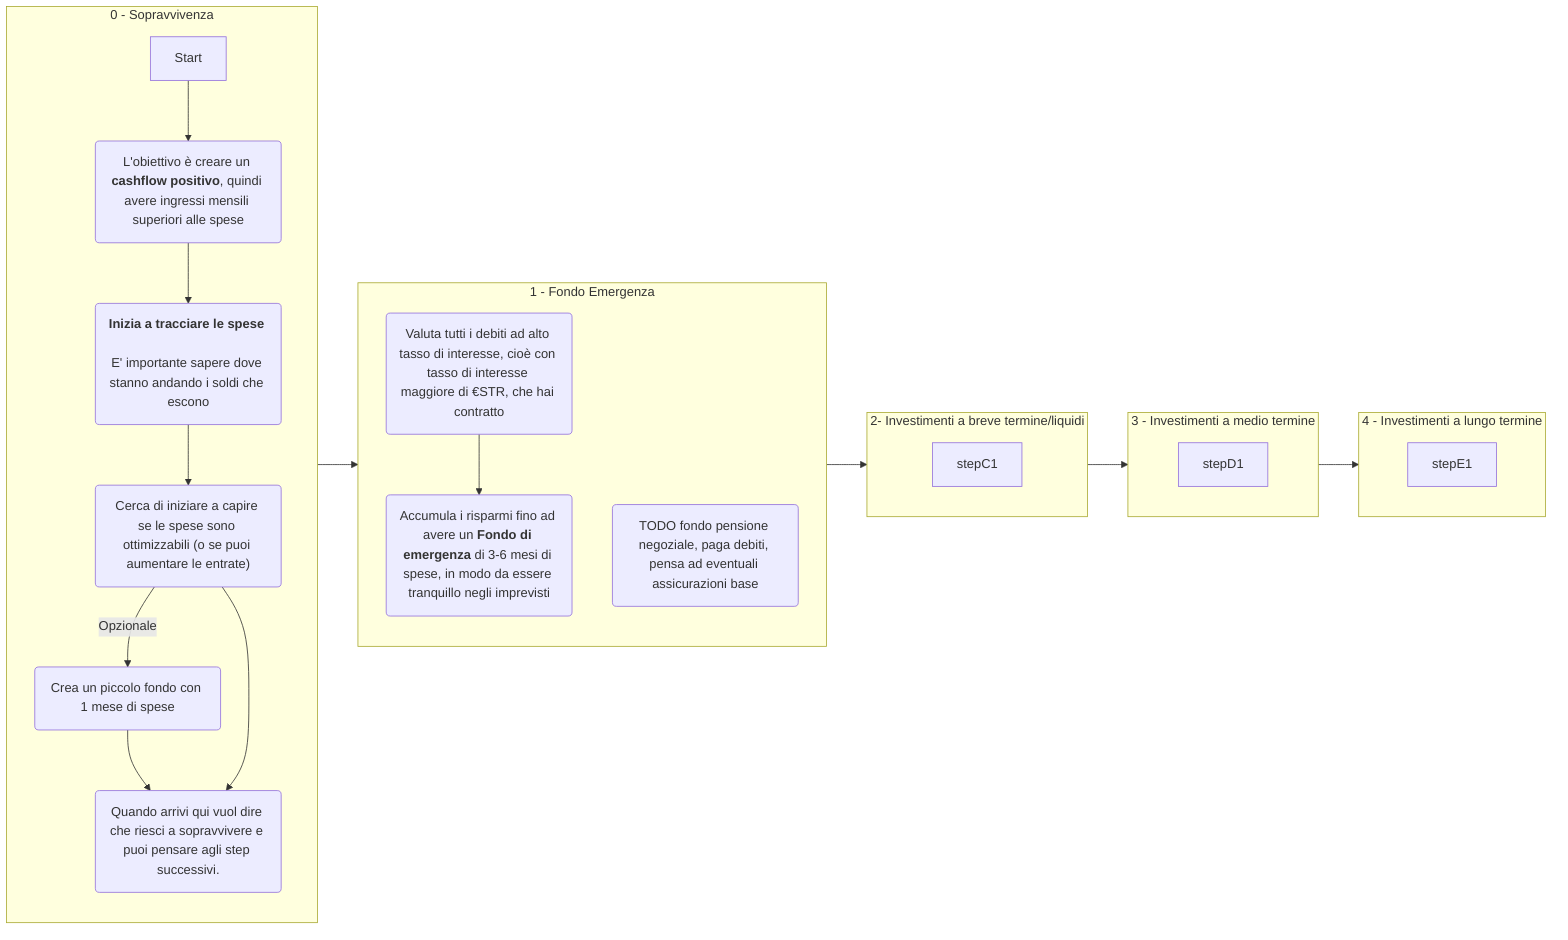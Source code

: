 flowchart LR
    subgraph E[4 - Investimenti a lungo termine]
    direction TB
    stepE1
    end
    subgraph D[3 - Investimenti a medio termine]
    direction TB
    stepD1
    end
    subgraph C[2- Investimenti a breve termine/liquidi]
    direction TB
    stepC1
    end
    
    subgraph B[1 - Fondo Emergenza]
    direction TB
    stepB1("`Valuta tutti i debiti ad alto tasso di interesse, cioè con tasso di interesse maggiore di €STR, che hai contratto`")
    -->
    stepB2("`Accumula i risparmi fino ad avere un **Fondo di emergenza** di 3-6 mesi di spese, in modo da essere tranquillo negli imprevisti`")
    stepB3("`TODO fondo pensione negoziale, paga debiti, pensa ad eventuali assicurazioni base`")
    end
    subgraph A[0 - Sopravvivenza]
    direction TB
    stepA1[Start]
    -->
    stepA2("`L'obiettivo è creare un **cashflow positivo**, quindi avere ingressi mensili superiori alle spese`")
    -->
    stepA3("`**Inizia a tracciare le spese** #13;#13;E' importante sapere dove stanno andando i soldi che escono`")
    -->
    stepA4("`Cerca di iniziare a capire se le spese sono ottimizzabili (o se puoi aumentare le entrate)`")
    -->
    |Opzionale| optA5("`Crea un piccolo fondo con 1 mese di spese`") --> stepA6
    stepA4-->stepA6
    stepA6("`Quando arrivi qui vuol dire che riesci a sopravvivere e puoi pensare agli step successivi.`")
    
    end

    A-->B
    B-->C
    C-->D
    D-->E